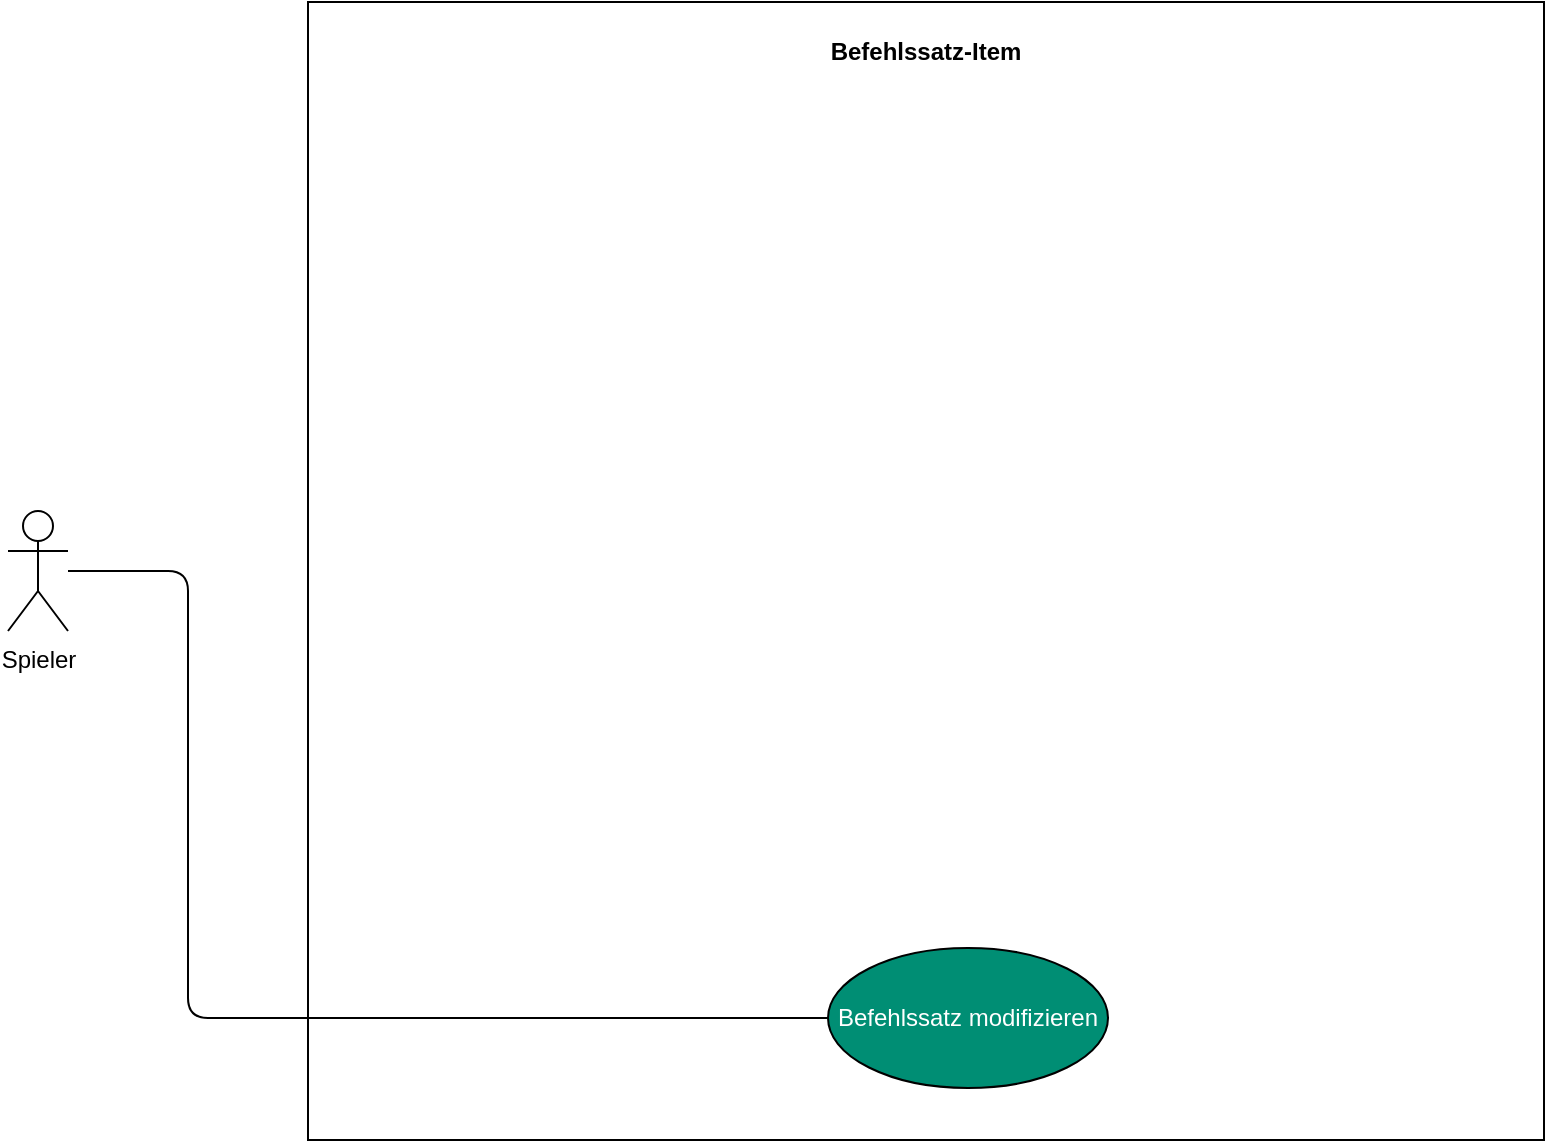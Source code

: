 <mxfile version="22.1.4" type="github">
  <diagram name="Seite-1" id="SKxm_ANnG7jXrhAAKQ5n">
    <mxGraphModel dx="1009" dy="542" grid="1" gridSize="10" guides="1" tooltips="1" connect="1" arrows="1" fold="1" page="1" pageScale="1" pageWidth="827" pageHeight="1169" math="0" shadow="0">
      <root>
        <mxCell id="0" />
        <mxCell id="1" parent="0" />
        <mxCell id="XEmNF3JNyI4nH4bgcuXp-1" value="&lt;p style=&quot;margin: 0px ; margin-top: 4px ; text-align: center&quot;&gt;&lt;br&gt;&lt;b&gt;Befehlssatz-Item&lt;/b&gt;&lt;/p&gt;" style="verticalAlign=top;align=left;overflow=fill;fontSize=12;fontFamily=Helvetica;html=1;" vertex="1" parent="1">
          <mxGeometry x="200" y="215" width="618" height="569" as="geometry" />
        </mxCell>
        <mxCell id="XEmNF3JNyI4nH4bgcuXp-4" style="edgeStyle=orthogonalEdgeStyle;rounded=1;orthogonalLoop=1;jettySize=auto;html=1;endArrow=none;endFill=0;" edge="1" parent="1" source="XEmNF3JNyI4nH4bgcuXp-6" target="XEmNF3JNyI4nH4bgcuXp-12">
          <mxGeometry relative="1" as="geometry">
            <Array as="points">
              <mxPoint x="140" y="500" />
              <mxPoint x="140" y="723" />
            </Array>
          </mxGeometry>
        </mxCell>
        <mxCell id="XEmNF3JNyI4nH4bgcuXp-6" value="Spieler" style="shape=umlActor;verticalLabelPosition=bottom;labelBackgroundColor=#ffffff;verticalAlign=top;html=1;outlineConnect=0;" vertex="1" parent="1">
          <mxGeometry x="50" y="469.5" width="30" height="60" as="geometry" />
        </mxCell>
        <mxCell id="XEmNF3JNyI4nH4bgcuXp-12" value="Befehlssatz modifizieren" style="ellipse;whiteSpace=wrap;html=1;fontColor=#FFFFFF;fillColor=#008e74;" vertex="1" parent="1">
          <mxGeometry x="460" y="688" width="140" height="70" as="geometry" />
        </mxCell>
      </root>
    </mxGraphModel>
  </diagram>
</mxfile>
